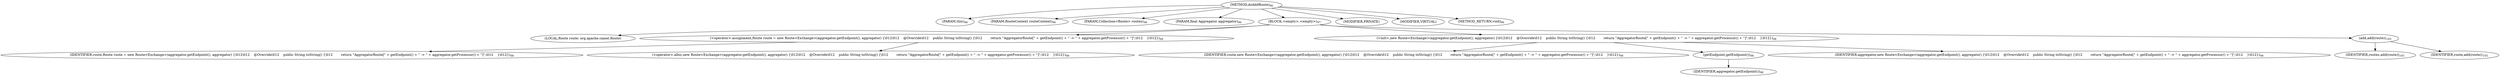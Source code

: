 digraph "doAddRoute" {  
"198" [label = <(METHOD,doAddRoute)<SUB>96</SUB>> ]
"199" [label = <(PARAM,this)<SUB>96</SUB>> ]
"200" [label = <(PARAM,RouteContext routeContext)<SUB>96</SUB>> ]
"201" [label = <(PARAM,Collection&lt;Route&gt; routes)<SUB>96</SUB>> ]
"202" [label = <(PARAM,final Aggregator aggregator)<SUB>96</SUB>> ]
"203" [label = <(BLOCK,&lt;empty&gt;,&lt;empty&gt;)<SUB>97</SUB>> ]
"17" [label = <(LOCAL,Route route: org.apache.camel.Route)> ]
"204" [label = <(&lt;operator&gt;.assignment,Route route = new Route&lt;Exchange&gt;(aggregator.getEndpoint(), aggregator) {\012\012    @Override\012    public String toString() {\012        return &quot;AggregatorRoute[&quot; + getEndpoint() + &quot; -&gt; &quot; + aggregator.getProcessor() + &quot;]&quot;;\012    }\012})<SUB>98</SUB>> ]
"205" [label = <(IDENTIFIER,route,Route route = new Route&lt;Exchange&gt;(aggregator.getEndpoint(), aggregator) {\012\012    @Override\012    public String toString() {\012        return &quot;AggregatorRoute[&quot; + getEndpoint() + &quot; -&gt; &quot; + aggregator.getProcessor() + &quot;]&quot;;\012    }\012})<SUB>98</SUB>> ]
"206" [label = <(&lt;operator&gt;.alloc,new Route&lt;Exchange&gt;(aggregator.getEndpoint(), aggregator) {\012\012    @Override\012    public String toString() {\012        return &quot;AggregatorRoute[&quot; + getEndpoint() + &quot; -&gt; &quot; + aggregator.getProcessor() + &quot;]&quot;;\012    }\012})<SUB>98</SUB>> ]
"207" [label = <(&lt;init&gt;,new Route&lt;Exchange&gt;(aggregator.getEndpoint(), aggregator) {\012\012    @Override\012    public String toString() {\012        return &quot;AggregatorRoute[&quot; + getEndpoint() + &quot; -&gt; &quot; + aggregator.getProcessor() + &quot;]&quot;;\012    }\012})<SUB>98</SUB>> ]
"16" [label = <(IDENTIFIER,route,new Route&lt;Exchange&gt;(aggregator.getEndpoint(), aggregator) {\012\012    @Override\012    public String toString() {\012        return &quot;AggregatorRoute[&quot; + getEndpoint() + &quot; -&gt; &quot; + aggregator.getProcessor() + &quot;]&quot;;\012    }\012})<SUB>98</SUB>> ]
"208" [label = <(getEndpoint,getEndpoint())<SUB>98</SUB>> ]
"209" [label = <(IDENTIFIER,aggregator,getEndpoint())<SUB>98</SUB>> ]
"210" [label = <(IDENTIFIER,aggregator,new Route&lt;Exchange&gt;(aggregator.getEndpoint(), aggregator) {\012\012    @Override\012    public String toString() {\012        return &quot;AggregatorRoute[&quot; + getEndpoint() + &quot; -&gt; &quot; + aggregator.getProcessor() + &quot;]&quot;;\012    }\012})<SUB>98</SUB>> ]
"211" [label = <(add,add(route))<SUB>105</SUB>> ]
"212" [label = <(IDENTIFIER,routes,add(route))<SUB>105</SUB>> ]
"213" [label = <(IDENTIFIER,route,add(route))<SUB>105</SUB>> ]
"214" [label = <(MODIFIER,PRIVATE)> ]
"215" [label = <(MODIFIER,VIRTUAL)> ]
"216" [label = <(METHOD_RETURN,void)<SUB>96</SUB>> ]
  "198" -> "199" 
  "198" -> "200" 
  "198" -> "201" 
  "198" -> "202" 
  "198" -> "203" 
  "198" -> "214" 
  "198" -> "215" 
  "198" -> "216" 
  "203" -> "17" 
  "203" -> "204" 
  "203" -> "207" 
  "203" -> "211" 
  "204" -> "205" 
  "204" -> "206" 
  "207" -> "16" 
  "207" -> "208" 
  "207" -> "210" 
  "208" -> "209" 
  "211" -> "212" 
  "211" -> "213" 
}
